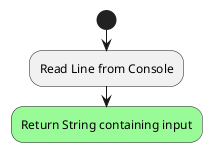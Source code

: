 @startuml
'https://plantuml.com/activity-diagram-beta

start
    :Read Line from Console;
    #palegreen:Return String containing input;
@enduml
